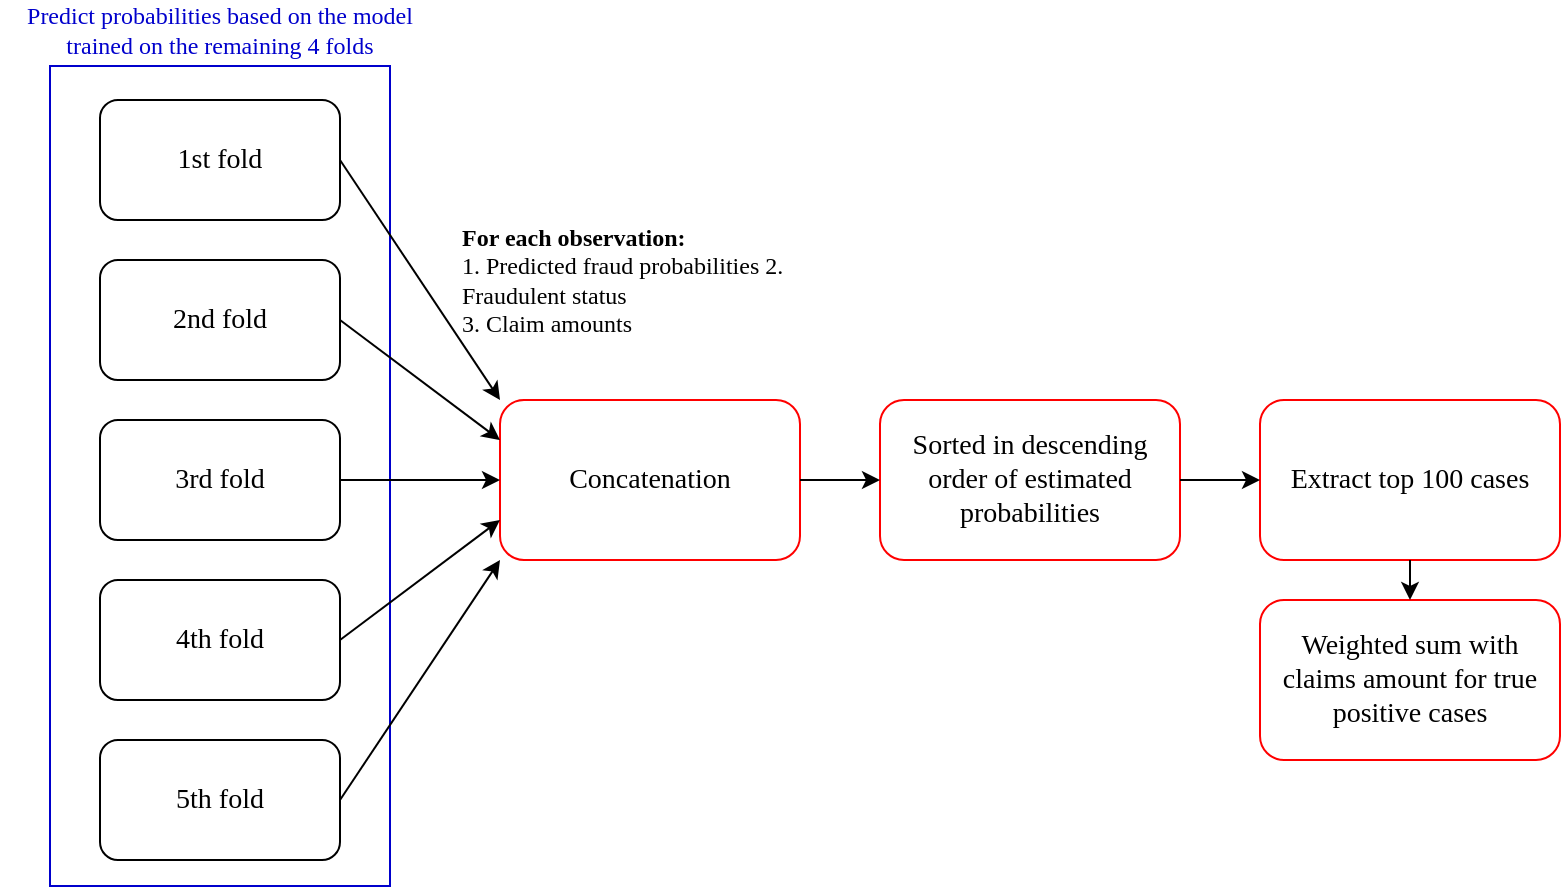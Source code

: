 <mxfile version="14.6.9" type="device"><diagram id="itEp0p4QR9txOLPYckDM" name="Page-1"><mxGraphModel dx="1888" dy="547" grid="1" gridSize="10" guides="1" tooltips="1" connect="1" arrows="1" fold="1" page="1" pageScale="1" pageWidth="850" pageHeight="1100" math="0" shadow="0"><root><mxCell id="0"/><mxCell id="1" parent="0"/><mxCell id="3EugCV_IAqZQ5Yx6yxh1-15" value="" style="rounded=0;whiteSpace=wrap;html=1;fillColor=none;strokeColor=#0000CC;" vertex="1" parent="1"><mxGeometry x="15" y="93" width="170" height="410" as="geometry"/></mxCell><mxCell id="3EugCV_IAqZQ5Yx6yxh1-1" value="&lt;font style=&quot;font-size: 14px&quot; face=&quot;Georgia&quot;&gt;1st fold&lt;/font&gt;" style="rounded=1;whiteSpace=wrap;html=1;" vertex="1" parent="1"><mxGeometry x="40" y="110" width="120" height="60" as="geometry"/></mxCell><mxCell id="3EugCV_IAqZQ5Yx6yxh1-2" value="&lt;font style=&quot;font-size: 14px&quot; face=&quot;Georgia&quot;&gt;2nd fold&lt;/font&gt;" style="rounded=1;whiteSpace=wrap;html=1;" vertex="1" parent="1"><mxGeometry x="40" y="190" width="120" height="60" as="geometry"/></mxCell><mxCell id="3EugCV_IAqZQ5Yx6yxh1-3" value="&lt;font style=&quot;font-size: 14px&quot; face=&quot;Georgia&quot;&gt;3rd fold&lt;/font&gt;" style="rounded=1;whiteSpace=wrap;html=1;" vertex="1" parent="1"><mxGeometry x="40" y="270" width="120" height="60" as="geometry"/></mxCell><mxCell id="3EugCV_IAqZQ5Yx6yxh1-4" value="&lt;font style=&quot;font-size: 14px&quot; face=&quot;Georgia&quot;&gt;4th fold&lt;/font&gt;" style="rounded=1;whiteSpace=wrap;html=1;" vertex="1" parent="1"><mxGeometry x="40" y="350" width="120" height="60" as="geometry"/></mxCell><mxCell id="3EugCV_IAqZQ5Yx6yxh1-5" value="&lt;font style=&quot;font-size: 14px&quot; face=&quot;Georgia&quot;&gt;5th fold&lt;/font&gt;" style="rounded=1;whiteSpace=wrap;html=1;" vertex="1" parent="1"><mxGeometry x="40" y="430" width="120" height="60" as="geometry"/></mxCell><mxCell id="3EugCV_IAqZQ5Yx6yxh1-7" value="&lt;font style=&quot;font-size: 14px&quot; face=&quot;Georgia&quot;&gt;Concatenation&lt;/font&gt;" style="rounded=1;whiteSpace=wrap;html=1;strokeColor=#FF0000;" vertex="1" parent="1"><mxGeometry x="240" y="260" width="150" height="80" as="geometry"/></mxCell><mxCell id="3EugCV_IAqZQ5Yx6yxh1-16" value="&lt;font face=&quot;Georgia&quot; color=&quot;#0000CC&quot;&gt;Predict probabilities based on the model trained on the remaining 4 folds&lt;/font&gt;" style="text;html=1;strokeColor=none;fillColor=none;align=center;verticalAlign=middle;whiteSpace=wrap;rounded=0;" vertex="1" parent="1"><mxGeometry x="-10" y="60" width="220" height="30" as="geometry"/></mxCell><mxCell id="3EugCV_IAqZQ5Yx6yxh1-17" value="" style="endArrow=classic;html=1;exitX=1;exitY=0.5;exitDx=0;exitDy=0;entryX=0;entryY=0;entryDx=0;entryDy=0;" edge="1" parent="1" source="3EugCV_IAqZQ5Yx6yxh1-1" target="3EugCV_IAqZQ5Yx6yxh1-7"><mxGeometry width="50" height="50" relative="1" as="geometry"><mxPoint x="400" y="310" as="sourcePoint"/><mxPoint x="450" y="260" as="targetPoint"/></mxGeometry></mxCell><mxCell id="3EugCV_IAqZQ5Yx6yxh1-18" value="" style="endArrow=classic;html=1;exitX=1;exitY=0.5;exitDx=0;exitDy=0;entryX=0;entryY=0.25;entryDx=0;entryDy=0;" edge="1" parent="1" source="3EugCV_IAqZQ5Yx6yxh1-2" target="3EugCV_IAqZQ5Yx6yxh1-7"><mxGeometry width="50" height="50" relative="1" as="geometry"><mxPoint x="400" y="310" as="sourcePoint"/><mxPoint x="450" y="260" as="targetPoint"/></mxGeometry></mxCell><mxCell id="3EugCV_IAqZQ5Yx6yxh1-19" value="" style="endArrow=classic;html=1;exitX=1;exitY=0.5;exitDx=0;exitDy=0;entryX=0;entryY=0.5;entryDx=0;entryDy=0;" edge="1" parent="1" source="3EugCV_IAqZQ5Yx6yxh1-3" target="3EugCV_IAqZQ5Yx6yxh1-7"><mxGeometry width="50" height="50" relative="1" as="geometry"><mxPoint x="400" y="310" as="sourcePoint"/><mxPoint x="450" y="260" as="targetPoint"/></mxGeometry></mxCell><mxCell id="3EugCV_IAqZQ5Yx6yxh1-20" value="" style="endArrow=classic;html=1;exitX=1;exitY=0.5;exitDx=0;exitDy=0;entryX=0;entryY=0.75;entryDx=0;entryDy=0;" edge="1" parent="1" source="3EugCV_IAqZQ5Yx6yxh1-4" target="3EugCV_IAqZQ5Yx6yxh1-7"><mxGeometry width="50" height="50" relative="1" as="geometry"><mxPoint x="400" y="310" as="sourcePoint"/><mxPoint x="450" y="260" as="targetPoint"/></mxGeometry></mxCell><mxCell id="3EugCV_IAqZQ5Yx6yxh1-21" value="" style="endArrow=classic;html=1;exitX=1;exitY=0.5;exitDx=0;exitDy=0;entryX=0;entryY=1;entryDx=0;entryDy=0;" edge="1" parent="1" source="3EugCV_IAqZQ5Yx6yxh1-5" target="3EugCV_IAqZQ5Yx6yxh1-7"><mxGeometry width="50" height="50" relative="1" as="geometry"><mxPoint x="400" y="310" as="sourcePoint"/><mxPoint x="450" y="260" as="targetPoint"/></mxGeometry></mxCell><mxCell id="3EugCV_IAqZQ5Yx6yxh1-22" value="&lt;font style=&quot;font-size: 14px&quot; face=&quot;Georgia&quot;&gt;Sorted in descending order of estimated probabilities&lt;br&gt;&lt;/font&gt;" style="rounded=1;whiteSpace=wrap;html=1;strokeColor=#FF0000;" vertex="1" parent="1"><mxGeometry x="430" y="260" width="150" height="80" as="geometry"/></mxCell><mxCell id="3EugCV_IAqZQ5Yx6yxh1-23" value="" style="endArrow=classic;html=1;exitX=1;exitY=0.5;exitDx=0;exitDy=0;entryX=0;entryY=0.5;entryDx=0;entryDy=0;" edge="1" parent="1" source="3EugCV_IAqZQ5Yx6yxh1-7" target="3EugCV_IAqZQ5Yx6yxh1-22"><mxGeometry width="50" height="50" relative="1" as="geometry"><mxPoint x="400" y="310" as="sourcePoint"/><mxPoint x="420" y="298" as="targetPoint"/></mxGeometry></mxCell><mxCell id="3EugCV_IAqZQ5Yx6yxh1-25" value="&lt;font style=&quot;font-size: 14px&quot; face=&quot;Georgia&quot;&gt;Extract top 100 cases &lt;/font&gt;&lt;font style=&quot;font-size: 14px&quot; face=&quot;Georgia&quot;&gt;&lt;br&gt;&lt;/font&gt;" style="rounded=1;whiteSpace=wrap;html=1;strokeColor=#FF0000;" vertex="1" parent="1"><mxGeometry x="620" y="260" width="150" height="80" as="geometry"/></mxCell><mxCell id="3EugCV_IAqZQ5Yx6yxh1-27" value="" style="endArrow=classic;html=1;entryX=0;entryY=0.5;entryDx=0;entryDy=0;exitX=1;exitY=0.5;exitDx=0;exitDy=0;" edge="1" parent="1" source="3EugCV_IAqZQ5Yx6yxh1-22" target="3EugCV_IAqZQ5Yx6yxh1-25"><mxGeometry width="50" height="50" relative="1" as="geometry"><mxPoint x="600" y="320" as="sourcePoint"/><mxPoint x="450" y="260" as="targetPoint"/><Array as="points"><mxPoint x="580" y="300"/></Array></mxGeometry></mxCell><mxCell id="3EugCV_IAqZQ5Yx6yxh1-28" value="&lt;div align=&quot;left&quot;&gt;&lt;font face=&quot;Georgia&quot;&gt;&lt;b&gt;For each observation:&lt;/b&gt;&lt;br&gt;&lt;/font&gt;&lt;/div&gt;&lt;div align=&quot;left&quot;&gt;&lt;font face=&quot;Georgia&quot;&gt;1. Predicted fraud probabilities 2. Fraudulent status &lt;br&gt;&lt;/font&gt;&lt;/div&gt;&lt;div align=&quot;left&quot;&gt;&lt;font face=&quot;Georgia&quot;&gt;3. Claim amounts&lt;/font&gt;&lt;br&gt;&lt;/div&gt;" style="text;html=1;strokeColor=none;fillColor=none;align=center;verticalAlign=middle;whiteSpace=wrap;rounded=0;" vertex="1" parent="1"><mxGeometry x="220" y="190" width="170" height="20" as="geometry"/></mxCell><mxCell id="3EugCV_IAqZQ5Yx6yxh1-29" value="&lt;font style=&quot;font-size: 14px&quot; face=&quot;Georgia&quot;&gt;Weighted sum with claims amount for true positive cases&lt;/font&gt;" style="rounded=1;whiteSpace=wrap;html=1;strokeColor=#FF0000;" vertex="1" parent="1"><mxGeometry x="620" y="360" width="150" height="80" as="geometry"/></mxCell><mxCell id="3EugCV_IAqZQ5Yx6yxh1-30" value="" style="endArrow=classic;html=1;entryX=0.5;entryY=0;entryDx=0;entryDy=0;exitX=0.5;exitY=1;exitDx=0;exitDy=0;" edge="1" parent="1" source="3EugCV_IAqZQ5Yx6yxh1-25" target="3EugCV_IAqZQ5Yx6yxh1-29"><mxGeometry width="50" height="50" relative="1" as="geometry"><mxPoint x="400" y="310" as="sourcePoint"/><mxPoint x="450" y="260" as="targetPoint"/></mxGeometry></mxCell></root></mxGraphModel></diagram></mxfile>